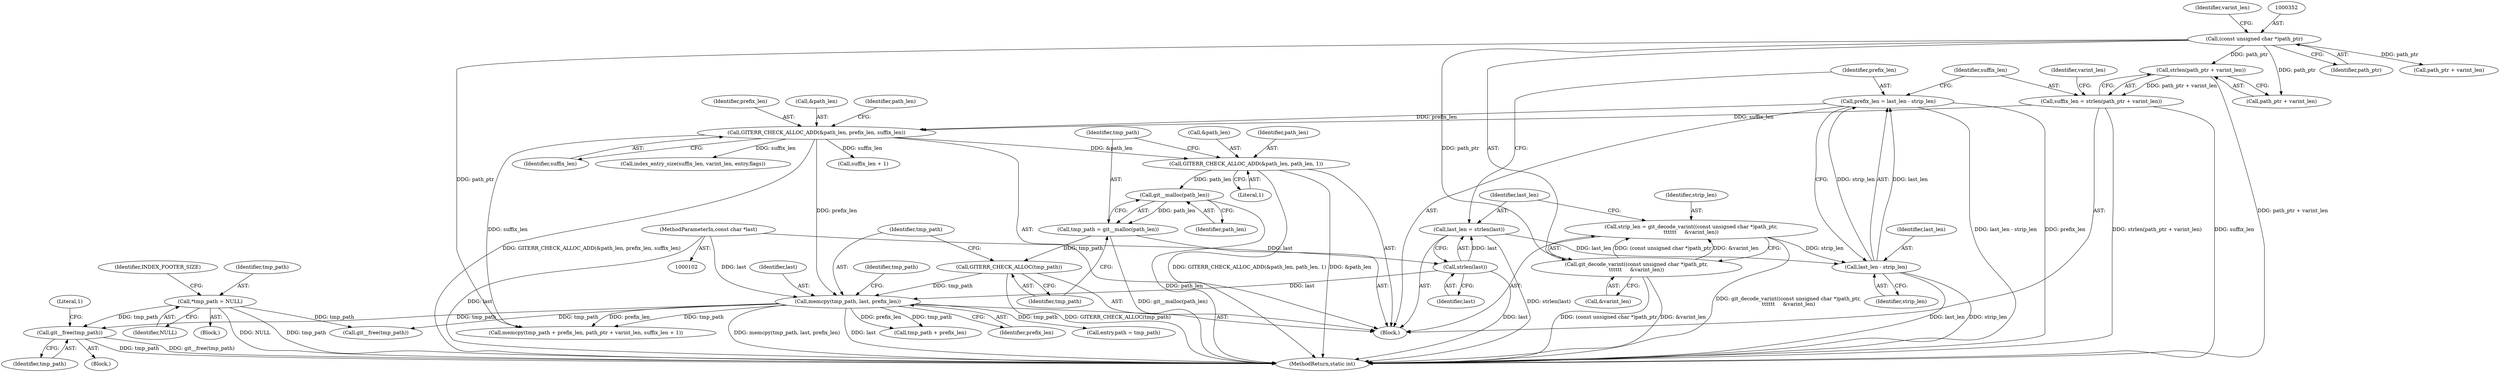 digraph "0_libgit2_58a6fe94cb851f71214dbefac3f9bffee437d6fe_0@API" {
"1000450" [label="(Call,git__free(tmp_path))"];
"1000126" [label="(Call,*tmp_path = NULL)"];
"1000398" [label="(Call,memcpy(tmp_path, last, prefix_len))"];
"1000396" [label="(Call,GITERR_CHECK_ALLOC(tmp_path))"];
"1000392" [label="(Call,tmp_path = git__malloc(path_len))"];
"1000394" [label="(Call,git__malloc(path_len))"];
"1000387" [label="(Call,GITERR_CHECK_ALLOC_ADD(&path_len, path_len, 1))"];
"1000382" [label="(Call,GITERR_CHECK_ALLOC_ADD(&path_len, prefix_len, suffix_len))"];
"1000362" [label="(Call,prefix_len = last_len - strip_len)"];
"1000364" [label="(Call,last_len - strip_len)"];
"1000357" [label="(Call,last_len = strlen(last))"];
"1000359" [label="(Call,strlen(last))"];
"1000108" [label="(MethodParameterIn,const char *last)"];
"1000348" [label="(Call,strip_len = git_decode_varint((const unsigned char *)path_ptr,\n\t\t\t\t\t\t     &varint_len))"];
"1000350" [label="(Call,git_decode_varint((const unsigned char *)path_ptr,\n\t\t\t\t\t\t     &varint_len))"];
"1000351" [label="(Call,(const unsigned char *)path_ptr)"];
"1000368" [label="(Call,suffix_len = strlen(path_ptr + varint_len))"];
"1000370" [label="(Call,strlen(path_ptr + varint_len))"];
"1000393" [label="(Identifier,tmp_path)"];
"1000359" [label="(Call,strlen(last))"];
"1000388" [label="(Call,&path_len)"];
"1000348" [label="(Call,strip_len = git_decode_varint((const unsigned char *)path_ptr,\n\t\t\t\t\t\t     &varint_len))"];
"1000398" [label="(Call,memcpy(tmp_path, last, prefix_len))"];
"1000400" [label="(Identifier,last)"];
"1000397" [label="(Identifier,tmp_path)"];
"1000366" [label="(Identifier,strip_len)"];
"1000357" [label="(Call,last_len = strlen(last))"];
"1000364" [label="(Call,last_len - strip_len)"];
"1000463" [label="(MethodReturn,static int)"];
"1000394" [label="(Call,git__malloc(path_len))"];
"1000414" [label="(Call,index_entry_size(suffix_len, varint_len, entry.flags))"];
"1000354" [label="(Call,&varint_len)"];
"1000409" [label="(Call,suffix_len + 1)"];
"1000365" [label="(Identifier,last_len)"];
"1000127" [label="(Identifier,tmp_path)"];
"1000351" [label="(Call,(const unsigned char *)path_ptr)"];
"1000353" [label="(Identifier,path_ptr)"];
"1000390" [label="(Identifier,path_len)"];
"1000362" [label="(Call,prefix_len = last_len - strip_len)"];
"1000355" [label="(Identifier,varint_len)"];
"1000404" [label="(Identifier,tmp_path)"];
"1000399" [label="(Identifier,tmp_path)"];
"1000402" [label="(Call,memcpy(tmp_path + prefix_len, path_ptr + varint_len, suffix_len + 1))"];
"1000387" [label="(Call,GITERR_CHECK_ALLOC_ADD(&path_len, path_len, 1))"];
"1000454" [label="(Literal,1)"];
"1000382" [label="(Call,GITERR_CHECK_ALLOC_ADD(&path_len, prefix_len, suffix_len))"];
"1000395" [label="(Identifier,path_len)"];
"1000383" [label="(Call,&path_len)"];
"1000350" [label="(Call,git_decode_varint((const unsigned char *)path_ptr,\n\t\t\t\t\t\t     &varint_len))"];
"1000370" [label="(Call,strlen(path_ptr + varint_len))"];
"1000363" [label="(Identifier,prefix_len)"];
"1000371" [label="(Call,path_ptr + varint_len)"];
"1000401" [label="(Identifier,prefix_len)"];
"1000345" [label="(Block,)"];
"1000389" [label="(Identifier,path_len)"];
"1000109" [label="(Block,)"];
"1000126" [label="(Call,*tmp_path = NULL)"];
"1000377" [label="(Identifier,varint_len)"];
"1000396" [label="(Call,GITERR_CHECK_ALLOC(tmp_path))"];
"1000420" [label="(Call,entry.path = tmp_path)"];
"1000386" [label="(Identifier,suffix_len)"];
"1000108" [label="(MethodParameterIn,const char *last)"];
"1000403" [label="(Call,tmp_path + prefix_len)"];
"1000368" [label="(Call,suffix_len = strlen(path_ptr + varint_len))"];
"1000451" [label="(Identifier,tmp_path)"];
"1000455" [label="(Call,git__free(tmp_path))"];
"1000385" [label="(Identifier,prefix_len)"];
"1000450" [label="(Call,git__free(tmp_path))"];
"1000132" [label="(Identifier,INDEX_FOOTER_SIZE)"];
"1000360" [label="(Identifier,last)"];
"1000391" [label="(Literal,1)"];
"1000369" [label="(Identifier,suffix_len)"];
"1000349" [label="(Identifier,strip_len)"];
"1000128" [label="(Identifier,NULL)"];
"1000406" [label="(Call,path_ptr + varint_len)"];
"1000392" [label="(Call,tmp_path = git__malloc(path_len))"];
"1000449" [label="(Block,)"];
"1000358" [label="(Identifier,last_len)"];
"1000450" -> "1000449"  [label="AST: "];
"1000450" -> "1000451"  [label="CFG: "];
"1000451" -> "1000450"  [label="AST: "];
"1000454" -> "1000450"  [label="CFG: "];
"1000450" -> "1000463"  [label="DDG: git__free(tmp_path)"];
"1000450" -> "1000463"  [label="DDG: tmp_path"];
"1000126" -> "1000450"  [label="DDG: tmp_path"];
"1000398" -> "1000450"  [label="DDG: tmp_path"];
"1000126" -> "1000109"  [label="AST: "];
"1000126" -> "1000128"  [label="CFG: "];
"1000127" -> "1000126"  [label="AST: "];
"1000128" -> "1000126"  [label="AST: "];
"1000132" -> "1000126"  [label="CFG: "];
"1000126" -> "1000463"  [label="DDG: tmp_path"];
"1000126" -> "1000463"  [label="DDG: NULL"];
"1000126" -> "1000455"  [label="DDG: tmp_path"];
"1000398" -> "1000345"  [label="AST: "];
"1000398" -> "1000401"  [label="CFG: "];
"1000399" -> "1000398"  [label="AST: "];
"1000400" -> "1000398"  [label="AST: "];
"1000401" -> "1000398"  [label="AST: "];
"1000404" -> "1000398"  [label="CFG: "];
"1000398" -> "1000463"  [label="DDG: memcpy(tmp_path, last, prefix_len)"];
"1000398" -> "1000463"  [label="DDG: last"];
"1000396" -> "1000398"  [label="DDG: tmp_path"];
"1000359" -> "1000398"  [label="DDG: last"];
"1000108" -> "1000398"  [label="DDG: last"];
"1000382" -> "1000398"  [label="DDG: prefix_len"];
"1000398" -> "1000402"  [label="DDG: tmp_path"];
"1000398" -> "1000402"  [label="DDG: prefix_len"];
"1000398" -> "1000403"  [label="DDG: tmp_path"];
"1000398" -> "1000403"  [label="DDG: prefix_len"];
"1000398" -> "1000420"  [label="DDG: tmp_path"];
"1000398" -> "1000455"  [label="DDG: tmp_path"];
"1000396" -> "1000345"  [label="AST: "];
"1000396" -> "1000397"  [label="CFG: "];
"1000397" -> "1000396"  [label="AST: "];
"1000399" -> "1000396"  [label="CFG: "];
"1000396" -> "1000463"  [label="DDG: GITERR_CHECK_ALLOC(tmp_path)"];
"1000392" -> "1000396"  [label="DDG: tmp_path"];
"1000392" -> "1000345"  [label="AST: "];
"1000392" -> "1000394"  [label="CFG: "];
"1000393" -> "1000392"  [label="AST: "];
"1000394" -> "1000392"  [label="AST: "];
"1000397" -> "1000392"  [label="CFG: "];
"1000392" -> "1000463"  [label="DDG: git__malloc(path_len)"];
"1000394" -> "1000392"  [label="DDG: path_len"];
"1000394" -> "1000395"  [label="CFG: "];
"1000395" -> "1000394"  [label="AST: "];
"1000394" -> "1000463"  [label="DDG: path_len"];
"1000387" -> "1000394"  [label="DDG: path_len"];
"1000387" -> "1000345"  [label="AST: "];
"1000387" -> "1000391"  [label="CFG: "];
"1000388" -> "1000387"  [label="AST: "];
"1000390" -> "1000387"  [label="AST: "];
"1000391" -> "1000387"  [label="AST: "];
"1000393" -> "1000387"  [label="CFG: "];
"1000387" -> "1000463"  [label="DDG: &path_len"];
"1000387" -> "1000463"  [label="DDG: GITERR_CHECK_ALLOC_ADD(&path_len, path_len, 1)"];
"1000382" -> "1000387"  [label="DDG: &path_len"];
"1000382" -> "1000345"  [label="AST: "];
"1000382" -> "1000386"  [label="CFG: "];
"1000383" -> "1000382"  [label="AST: "];
"1000385" -> "1000382"  [label="AST: "];
"1000386" -> "1000382"  [label="AST: "];
"1000389" -> "1000382"  [label="CFG: "];
"1000382" -> "1000463"  [label="DDG: GITERR_CHECK_ALLOC_ADD(&path_len, prefix_len, suffix_len)"];
"1000362" -> "1000382"  [label="DDG: prefix_len"];
"1000368" -> "1000382"  [label="DDG: suffix_len"];
"1000382" -> "1000402"  [label="DDG: suffix_len"];
"1000382" -> "1000409"  [label="DDG: suffix_len"];
"1000382" -> "1000414"  [label="DDG: suffix_len"];
"1000362" -> "1000345"  [label="AST: "];
"1000362" -> "1000364"  [label="CFG: "];
"1000363" -> "1000362"  [label="AST: "];
"1000364" -> "1000362"  [label="AST: "];
"1000369" -> "1000362"  [label="CFG: "];
"1000362" -> "1000463"  [label="DDG: last_len - strip_len"];
"1000362" -> "1000463"  [label="DDG: prefix_len"];
"1000364" -> "1000362"  [label="DDG: last_len"];
"1000364" -> "1000362"  [label="DDG: strip_len"];
"1000364" -> "1000366"  [label="CFG: "];
"1000365" -> "1000364"  [label="AST: "];
"1000366" -> "1000364"  [label="AST: "];
"1000364" -> "1000463"  [label="DDG: last_len"];
"1000364" -> "1000463"  [label="DDG: strip_len"];
"1000357" -> "1000364"  [label="DDG: last_len"];
"1000348" -> "1000364"  [label="DDG: strip_len"];
"1000357" -> "1000345"  [label="AST: "];
"1000357" -> "1000359"  [label="CFG: "];
"1000358" -> "1000357"  [label="AST: "];
"1000359" -> "1000357"  [label="AST: "];
"1000363" -> "1000357"  [label="CFG: "];
"1000357" -> "1000463"  [label="DDG: strlen(last)"];
"1000359" -> "1000357"  [label="DDG: last"];
"1000359" -> "1000360"  [label="CFG: "];
"1000360" -> "1000359"  [label="AST: "];
"1000359" -> "1000463"  [label="DDG: last"];
"1000108" -> "1000359"  [label="DDG: last"];
"1000108" -> "1000102"  [label="AST: "];
"1000108" -> "1000463"  [label="DDG: last"];
"1000348" -> "1000345"  [label="AST: "];
"1000348" -> "1000350"  [label="CFG: "];
"1000349" -> "1000348"  [label="AST: "];
"1000350" -> "1000348"  [label="AST: "];
"1000358" -> "1000348"  [label="CFG: "];
"1000348" -> "1000463"  [label="DDG: git_decode_varint((const unsigned char *)path_ptr,\n\t\t\t\t\t\t     &varint_len)"];
"1000350" -> "1000348"  [label="DDG: (const unsigned char *)path_ptr"];
"1000350" -> "1000348"  [label="DDG: &varint_len"];
"1000350" -> "1000354"  [label="CFG: "];
"1000351" -> "1000350"  [label="AST: "];
"1000354" -> "1000350"  [label="AST: "];
"1000350" -> "1000463"  [label="DDG: (const unsigned char *)path_ptr"];
"1000350" -> "1000463"  [label="DDG: &varint_len"];
"1000351" -> "1000350"  [label="DDG: path_ptr"];
"1000351" -> "1000353"  [label="CFG: "];
"1000352" -> "1000351"  [label="AST: "];
"1000353" -> "1000351"  [label="AST: "];
"1000355" -> "1000351"  [label="CFG: "];
"1000351" -> "1000370"  [label="DDG: path_ptr"];
"1000351" -> "1000371"  [label="DDG: path_ptr"];
"1000351" -> "1000402"  [label="DDG: path_ptr"];
"1000351" -> "1000406"  [label="DDG: path_ptr"];
"1000368" -> "1000345"  [label="AST: "];
"1000368" -> "1000370"  [label="CFG: "];
"1000369" -> "1000368"  [label="AST: "];
"1000370" -> "1000368"  [label="AST: "];
"1000377" -> "1000368"  [label="CFG: "];
"1000368" -> "1000463"  [label="DDG: suffix_len"];
"1000368" -> "1000463"  [label="DDG: strlen(path_ptr + varint_len)"];
"1000370" -> "1000368"  [label="DDG: path_ptr + varint_len"];
"1000370" -> "1000371"  [label="CFG: "];
"1000371" -> "1000370"  [label="AST: "];
"1000370" -> "1000463"  [label="DDG: path_ptr + varint_len"];
}
